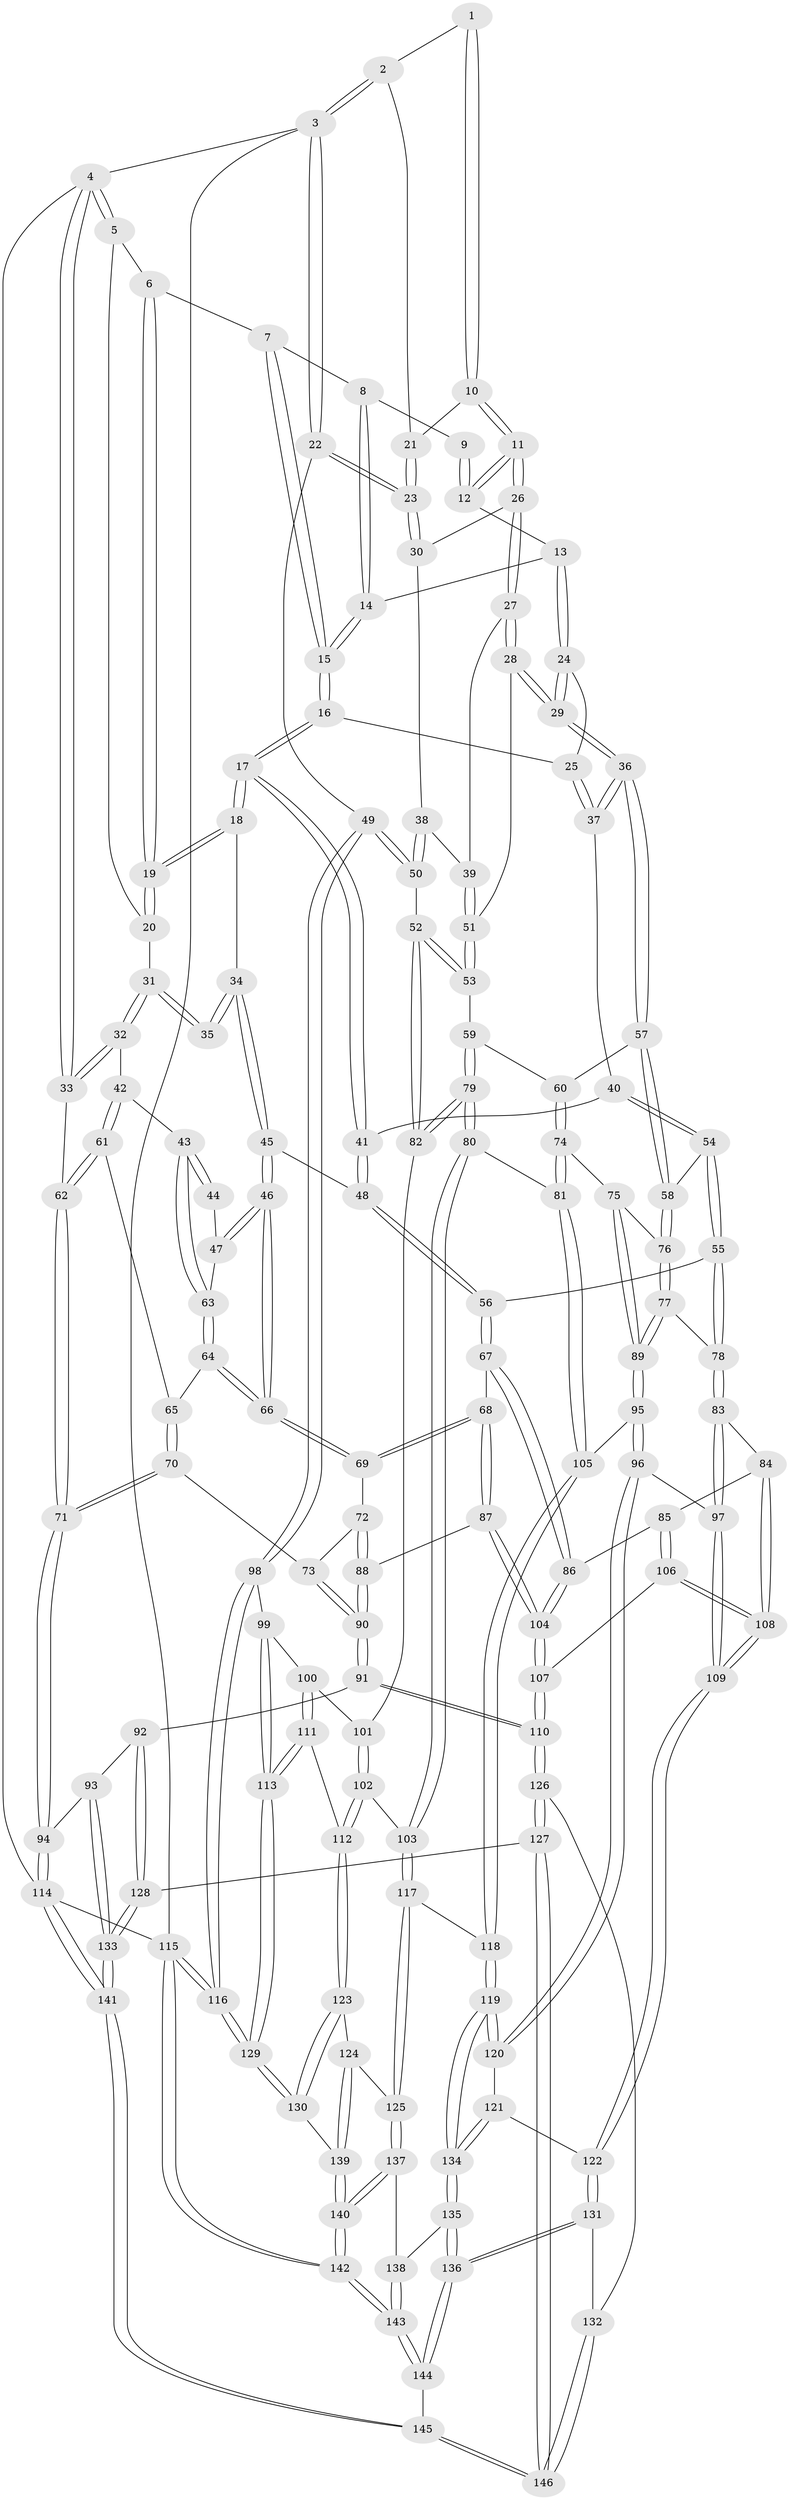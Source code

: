 // coarse degree distribution, {3: 0.1590909090909091, 5: 0.29545454545454547, 4: 0.5, 6: 0.045454545454545456}
// Generated by graph-tools (version 1.1) at 2025/24/03/03/25 07:24:38]
// undirected, 146 vertices, 362 edges
graph export_dot {
graph [start="1"]
  node [color=gray90,style=filled];
  1 [pos="+0.8377700624115837+0"];
  2 [pos="+1+0"];
  3 [pos="+1+0"];
  4 [pos="+0+0"];
  5 [pos="+0.09694147354170131+0"];
  6 [pos="+0.3145694398035539+0"];
  7 [pos="+0.5501989465175914+0"];
  8 [pos="+0.6912340126895998+0"];
  9 [pos="+0.7062457852219752+0"];
  10 [pos="+0.8404925592831213+0.07531876047498516"];
  11 [pos="+0.8145685742184171+0.09948872912234974"];
  12 [pos="+0.7734068801495022+0.08849896012147364"];
  13 [pos="+0.7061706240309543+0.08494236096404013"];
  14 [pos="+0.6978974730506152+0.07805635195143805"];
  15 [pos="+0.546121378267022+0.07248794438744807"];
  16 [pos="+0.5054234515191642+0.14320187137908813"];
  17 [pos="+0.4522789379714956+0.1771688379659792"];
  18 [pos="+0.39894370984992955+0.14570828258152035"];
  19 [pos="+0.38399368973179326+0.13195867996755525"];
  20 [pos="+0.186531889357109+0.11399232786074147"];
  21 [pos="+0.9146974772224146+0.07861542880557251"];
  22 [pos="+1+0.23892888003697713"];
  23 [pos="+1+0.19105505528397415"];
  24 [pos="+0.6756587611307593+0.20393278673693555"];
  25 [pos="+0.5709695056415878+0.17158440830379057"];
  26 [pos="+0.8194929744906133+0.18124845203538073"];
  27 [pos="+0.805015982888932+0.20061553065729804"];
  28 [pos="+0.7534219573806713+0.25207542116015685"];
  29 [pos="+0.7205044348389035+0.2657191624021093"];
  30 [pos="+0.9215478504782321+0.21167958043598276"];
  31 [pos="+0.17096077393184297+0.14206463595354113"];
  32 [pos="+0.03037770674683875+0.22258018743539923"];
  33 [pos="+0+0.148358523381032"];
  34 [pos="+0.24435254476464296+0.25712121402097177"];
  35 [pos="+0.22688685799159988+0.24261053243364472"];
  36 [pos="+0.6859768362915731+0.3440442391007798"];
  37 [pos="+0.6118533409177133+0.27074800395533394"];
  38 [pos="+0.883118032130826+0.28719001899724694"];
  39 [pos="+0.8808181429301114+0.28838638572512687"];
  40 [pos="+0.46307724668455574+0.2076666325676429"];
  41 [pos="+0.4519996225681083+0.19118521124030982"];
  42 [pos="+0.07176745321365312+0.2881593323136778"];
  43 [pos="+0.0809287464280055+0.29532865778842055"];
  44 [pos="+0.19235858075790901+0.26912902926124466"];
  45 [pos="+0.2936895327462058+0.37044526594362936"];
  46 [pos="+0.26010750155975504+0.3877008200599984"];
  47 [pos="+0.16711336700595056+0.33761838441108005"];
  48 [pos="+0.33074829994832955+0.3720953641510867"];
  49 [pos="+1+0.36253012108889565"];
  50 [pos="+1+0.388223215709141"];
  51 [pos="+0.8534408977352775+0.3174947951082094"];
  52 [pos="+1+0.4131404727358846"];
  53 [pos="+0.8667787880415931+0.4040295832641177"];
  54 [pos="+0.5308810018520302+0.3255408386375505"];
  55 [pos="+0.44768607206099276+0.45212781084413173"];
  56 [pos="+0.341225363453714+0.3833650450781779"];
  57 [pos="+0.6789528122555631+0.369147387830571"];
  58 [pos="+0.6701929484851413+0.37316945748799946"];
  59 [pos="+0.8391225650488064+0.4180580201301532"];
  60 [pos="+0.6929396278276014+0.3785935657198067"];
  61 [pos="+0.01751979764626971+0.4212599243374438"];
  62 [pos="+0+0.44418466308014276"];
  63 [pos="+0.10439171837347931+0.3205480714034102"];
  64 [pos="+0.10835234332833693+0.4021387441375628"];
  65 [pos="+0.0612469937018771+0.4443429892602932"];
  66 [pos="+0.21281954104620537+0.45077107492005203"];
  67 [pos="+0.31728208038274014+0.5564955637274847"];
  68 [pos="+0.2559108149477404+0.5311403810790317"];
  69 [pos="+0.20901241157567768+0.4642494052930931"];
  70 [pos="+0.07722698982531759+0.4876811085480197"];
  71 [pos="+0+0.5993899816981344"];
  72 [pos="+0.1915776786318863+0.47805986080026347"];
  73 [pos="+0.09700547077949898+0.5063459084765068"];
  74 [pos="+0.7561765590268645+0.5596763372775538"];
  75 [pos="+0.639215702817371+0.5109042240189813"];
  76 [pos="+0.6190645758145876+0.45099577160366217"];
  77 [pos="+0.5165315095369983+0.4887398736827943"];
  78 [pos="+0.46444535113276053+0.4837166732544056"];
  79 [pos="+0.8178158686515903+0.5723795171676878"];
  80 [pos="+0.7999671452356528+0.5920604795943424"];
  81 [pos="+0.7832472595234727+0.5933826695103804"];
  82 [pos="+0.9099173402825447+0.5504698226392718"];
  83 [pos="+0.4379239718811539+0.5439886959015392"];
  84 [pos="+0.384900292096125+0.5707283413868945"];
  85 [pos="+0.34851896882417605+0.5735295064871442"];
  86 [pos="+0.33049723825232147+0.5717837588185296"];
  87 [pos="+0.21587006973034825+0.6010562387458283"];
  88 [pos="+0.1718462294712278+0.5888472131558431"];
  89 [pos="+0.6102786089902104+0.6442791421450247"];
  90 [pos="+0.08203952868910772+0.6256607222735012"];
  91 [pos="+0.06450421389484041+0.6510442045278091"];
  92 [pos="+0.031675082347439+0.6602763902504551"];
  93 [pos="+0+0.6638976592540516"];
  94 [pos="+0+0.650749108227426"];
  95 [pos="+0.6108062964044907+0.6477449050549708"];
  96 [pos="+0.5935435222853416+0.6648023119630723"];
  97 [pos="+0.46869298454446473+0.5985055795143748"];
  98 [pos="+1+0.5132503521113027"];
  99 [pos="+0.9845553592996195+0.5977416436098659"];
  100 [pos="+0.974040433859255+0.600765021699727"];
  101 [pos="+0.9289078755000718+0.5681898312318802"];
  102 [pos="+0.9126722929273182+0.6963136706651077"];
  103 [pos="+0.8542797162675008+0.6622648176712191"];
  104 [pos="+0.26163222918844065+0.6680391641330157"];
  105 [pos="+0.7168855574017805+0.6429666994204397"];
  106 [pos="+0.3583871598379249+0.7268854793592413"];
  107 [pos="+0.25911396413502075+0.7101748817861632"];
  108 [pos="+0.4064051978151485+0.7424255992196124"];
  109 [pos="+0.41668242583361104+0.7491543986866097"];
  110 [pos="+0.21436354362962948+0.7453307177347516"];
  111 [pos="+0.9282157274985846+0.703660409954692"];
  112 [pos="+0.9238384546175427+0.7038251272315428"];
  113 [pos="+1+0.741914426756837"];
  114 [pos="+0+1"];
  115 [pos="+1+1"];
  116 [pos="+1+0.8667014607339412"];
  117 [pos="+0.774989928309379+0.791707114974954"];
  118 [pos="+0.7477414081745282+0.7849343312279984"];
  119 [pos="+0.7140858858516991+0.8021666162113106"];
  120 [pos="+0.5769753864182899+0.7068610346998414"];
  121 [pos="+0.5365878048265061+0.7528707559227615"];
  122 [pos="+0.4177884100748343+0.7504605175138566"];
  123 [pos="+0.8864035508595992+0.7724261742176305"];
  124 [pos="+0.8564344232896017+0.8128153157525081"];
  125 [pos="+0.8239783449295138+0.8273043549501985"];
  126 [pos="+0.19956295584655998+0.844273782190071"];
  127 [pos="+0.18805294404947812+0.8577061188918891"];
  128 [pos="+0.12534129896787+0.9142816073010872"];
  129 [pos="+1+0.8602926140366407"];
  130 [pos="+1+0.8628447450583735"];
  131 [pos="+0.3935548913852304+0.8340712938516257"];
  132 [pos="+0.35529736424310215+0.8735853922399408"];
  133 [pos="+0.11413347606604753+0.9294431576882313"];
  134 [pos="+0.6053381198476169+0.9609082640467062"];
  135 [pos="+0.6031440308085992+0.9870614330978916"];
  136 [pos="+0.6028719472236479+0.9878861839045049"];
  137 [pos="+0.8234829058895174+0.8712289968178251"];
  138 [pos="+0.8041821363424018+0.8914502532886969"];
  139 [pos="+0.9720071330755193+0.8670586312832916"];
  140 [pos="+0.8812023086367792+0.9247813148413218"];
  141 [pos="+0+1"];
  142 [pos="+0.9309404258617116+1"];
  143 [pos="+0.8286154797285725+1"];
  144 [pos="+0.5859247649235064+1"];
  145 [pos="+0.4137527482502972+1"];
  146 [pos="+0.372890258344775+1"];
  1 -- 2;
  1 -- 10;
  1 -- 10;
  2 -- 3;
  2 -- 3;
  2 -- 21;
  3 -- 4;
  3 -- 22;
  3 -- 22;
  3 -- 115;
  4 -- 5;
  4 -- 5;
  4 -- 33;
  4 -- 33;
  4 -- 114;
  5 -- 6;
  5 -- 20;
  6 -- 7;
  6 -- 19;
  6 -- 19;
  7 -- 8;
  7 -- 15;
  7 -- 15;
  8 -- 9;
  8 -- 14;
  8 -- 14;
  9 -- 12;
  9 -- 12;
  10 -- 11;
  10 -- 11;
  10 -- 21;
  11 -- 12;
  11 -- 12;
  11 -- 26;
  11 -- 26;
  12 -- 13;
  13 -- 14;
  13 -- 24;
  13 -- 24;
  14 -- 15;
  14 -- 15;
  15 -- 16;
  15 -- 16;
  16 -- 17;
  16 -- 17;
  16 -- 25;
  17 -- 18;
  17 -- 18;
  17 -- 41;
  17 -- 41;
  18 -- 19;
  18 -- 19;
  18 -- 34;
  19 -- 20;
  19 -- 20;
  20 -- 31;
  21 -- 23;
  21 -- 23;
  22 -- 23;
  22 -- 23;
  22 -- 49;
  23 -- 30;
  23 -- 30;
  24 -- 25;
  24 -- 29;
  24 -- 29;
  25 -- 37;
  25 -- 37;
  26 -- 27;
  26 -- 27;
  26 -- 30;
  27 -- 28;
  27 -- 28;
  27 -- 39;
  28 -- 29;
  28 -- 29;
  28 -- 51;
  29 -- 36;
  29 -- 36;
  30 -- 38;
  31 -- 32;
  31 -- 32;
  31 -- 35;
  31 -- 35;
  32 -- 33;
  32 -- 33;
  32 -- 42;
  33 -- 62;
  34 -- 35;
  34 -- 35;
  34 -- 45;
  34 -- 45;
  36 -- 37;
  36 -- 37;
  36 -- 57;
  36 -- 57;
  37 -- 40;
  38 -- 39;
  38 -- 50;
  38 -- 50;
  39 -- 51;
  39 -- 51;
  40 -- 41;
  40 -- 54;
  40 -- 54;
  41 -- 48;
  41 -- 48;
  42 -- 43;
  42 -- 61;
  42 -- 61;
  43 -- 44;
  43 -- 44;
  43 -- 63;
  43 -- 63;
  44 -- 47;
  45 -- 46;
  45 -- 46;
  45 -- 48;
  46 -- 47;
  46 -- 47;
  46 -- 66;
  46 -- 66;
  47 -- 63;
  48 -- 56;
  48 -- 56;
  49 -- 50;
  49 -- 50;
  49 -- 98;
  49 -- 98;
  50 -- 52;
  51 -- 53;
  51 -- 53;
  52 -- 53;
  52 -- 53;
  52 -- 82;
  52 -- 82;
  53 -- 59;
  54 -- 55;
  54 -- 55;
  54 -- 58;
  55 -- 56;
  55 -- 78;
  55 -- 78;
  56 -- 67;
  56 -- 67;
  57 -- 58;
  57 -- 58;
  57 -- 60;
  58 -- 76;
  58 -- 76;
  59 -- 60;
  59 -- 79;
  59 -- 79;
  60 -- 74;
  60 -- 74;
  61 -- 62;
  61 -- 62;
  61 -- 65;
  62 -- 71;
  62 -- 71;
  63 -- 64;
  63 -- 64;
  64 -- 65;
  64 -- 66;
  64 -- 66;
  65 -- 70;
  65 -- 70;
  66 -- 69;
  66 -- 69;
  67 -- 68;
  67 -- 86;
  67 -- 86;
  68 -- 69;
  68 -- 69;
  68 -- 87;
  68 -- 87;
  69 -- 72;
  70 -- 71;
  70 -- 71;
  70 -- 73;
  71 -- 94;
  71 -- 94;
  72 -- 73;
  72 -- 88;
  72 -- 88;
  73 -- 90;
  73 -- 90;
  74 -- 75;
  74 -- 81;
  74 -- 81;
  75 -- 76;
  75 -- 89;
  75 -- 89;
  76 -- 77;
  76 -- 77;
  77 -- 78;
  77 -- 89;
  77 -- 89;
  78 -- 83;
  78 -- 83;
  79 -- 80;
  79 -- 80;
  79 -- 82;
  79 -- 82;
  80 -- 81;
  80 -- 103;
  80 -- 103;
  81 -- 105;
  81 -- 105;
  82 -- 101;
  83 -- 84;
  83 -- 97;
  83 -- 97;
  84 -- 85;
  84 -- 108;
  84 -- 108;
  85 -- 86;
  85 -- 106;
  85 -- 106;
  86 -- 104;
  86 -- 104;
  87 -- 88;
  87 -- 104;
  87 -- 104;
  88 -- 90;
  88 -- 90;
  89 -- 95;
  89 -- 95;
  90 -- 91;
  90 -- 91;
  91 -- 92;
  91 -- 110;
  91 -- 110;
  92 -- 93;
  92 -- 128;
  92 -- 128;
  93 -- 94;
  93 -- 133;
  93 -- 133;
  94 -- 114;
  94 -- 114;
  95 -- 96;
  95 -- 96;
  95 -- 105;
  96 -- 97;
  96 -- 120;
  96 -- 120;
  97 -- 109;
  97 -- 109;
  98 -- 99;
  98 -- 116;
  98 -- 116;
  99 -- 100;
  99 -- 113;
  99 -- 113;
  100 -- 101;
  100 -- 111;
  100 -- 111;
  101 -- 102;
  101 -- 102;
  102 -- 103;
  102 -- 112;
  102 -- 112;
  103 -- 117;
  103 -- 117;
  104 -- 107;
  104 -- 107;
  105 -- 118;
  105 -- 118;
  106 -- 107;
  106 -- 108;
  106 -- 108;
  107 -- 110;
  107 -- 110;
  108 -- 109;
  108 -- 109;
  109 -- 122;
  109 -- 122;
  110 -- 126;
  110 -- 126;
  111 -- 112;
  111 -- 113;
  111 -- 113;
  112 -- 123;
  112 -- 123;
  113 -- 129;
  113 -- 129;
  114 -- 141;
  114 -- 141;
  114 -- 115;
  115 -- 116;
  115 -- 116;
  115 -- 142;
  115 -- 142;
  116 -- 129;
  116 -- 129;
  117 -- 118;
  117 -- 125;
  117 -- 125;
  118 -- 119;
  118 -- 119;
  119 -- 120;
  119 -- 120;
  119 -- 134;
  119 -- 134;
  120 -- 121;
  121 -- 122;
  121 -- 134;
  121 -- 134;
  122 -- 131;
  122 -- 131;
  123 -- 124;
  123 -- 130;
  123 -- 130;
  124 -- 125;
  124 -- 139;
  124 -- 139;
  125 -- 137;
  125 -- 137;
  126 -- 127;
  126 -- 127;
  126 -- 132;
  127 -- 128;
  127 -- 146;
  127 -- 146;
  128 -- 133;
  128 -- 133;
  129 -- 130;
  129 -- 130;
  130 -- 139;
  131 -- 132;
  131 -- 136;
  131 -- 136;
  132 -- 146;
  132 -- 146;
  133 -- 141;
  133 -- 141;
  134 -- 135;
  134 -- 135;
  135 -- 136;
  135 -- 136;
  135 -- 138;
  136 -- 144;
  136 -- 144;
  137 -- 138;
  137 -- 140;
  137 -- 140;
  138 -- 143;
  138 -- 143;
  139 -- 140;
  139 -- 140;
  140 -- 142;
  140 -- 142;
  141 -- 145;
  141 -- 145;
  142 -- 143;
  142 -- 143;
  143 -- 144;
  143 -- 144;
  144 -- 145;
  145 -- 146;
  145 -- 146;
}
